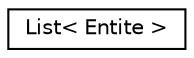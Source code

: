 digraph "Graphical Class Hierarchy"
{
  edge [fontname="Helvetica",fontsize="10",labelfontname="Helvetica",labelfontsize="10"];
  node [fontname="Helvetica",fontsize="10",shape=record];
  rankdir="LR";
  Node0 [label="List\< Entite \>",height=0.2,width=0.4,color="black", fillcolor="white", style="filled",URL="$classList.html"];
}
